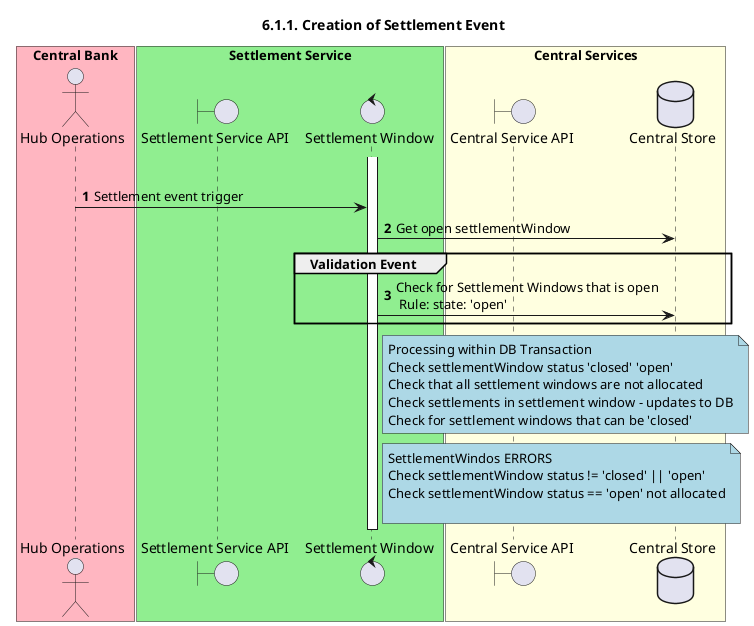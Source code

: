 @startuml
' declate title
title 6.1.1. Creation of Settlement Event

autonumber

' Actor Keys:

' declare actors

actor "Hub Operations" as OPERATOR

boundary "Settlement Service API" as SSAPI
'control "Settlements" as SETTLEMENT
control "Settlement Window" as SETTLEWINDOW

boundary "Central Service API" as CSAPI
'entity "Participant DAO" as PARTICIPANT_DAO
database "Central Store" as DB

box "Central Bank" #LightPink
    participant OPERATOR
end box

box "Settlement Service" #LightGreen
    participant SSAPI
    participant SETTLEWINDOW
'    participant SETTLEMENT
end box

box "Central Services" #LightYellow
    participant CSAPI
'    participant PARTICIPANT_DAO
    participant DB
end box

' start flow
activate SETTLEWINDOW

group Settlement Trigger received from "HUB"
    OPERATOR -> SETTLEWINDOW: Settlement event trigger
    SETTLEWINDOW -> DB: Get open settlementWindow
    group Validation Event
        SETTLEWINDOW -> DB: Check for Settlement Windows that is open\n Rule: state: 'open'
    end
    note right of SETTLEWINDOW #lightblue
        Processing within DB Transaction
        Check settlementWindow status 'closed' 'open'
        Check that all settlement windows are not allocated
        Check settlements in settlement window - updates to DB
        Check for settlement windows that can be 'closed'
    end note
    note right of SETTLEWINDOW #lightblue
        SettlementWindos ERRORS
        Check settlementWindow status != 'closed' || 'open'
        Check settlementWindow status == 'open' not allocated

    end note


deactivate SETTLEWINDOW
@enduml